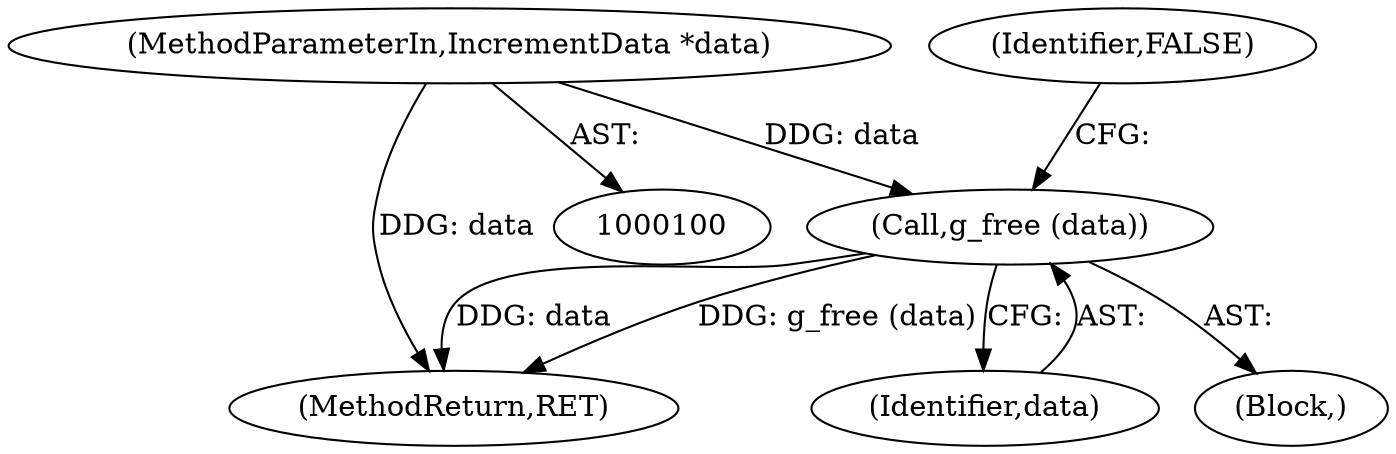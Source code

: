digraph "1_dbus_9a6bce9b615abca6068348c1606ba8eaf13d9ae0_0@API" {
"1000116" [label="(Call,g_free (data))"];
"1000101" [label="(MethodParameterIn,IncrementData *data)"];
"1000102" [label="(Block,)"];
"1000119" [label="(Identifier,FALSE)"];
"1000116" [label="(Call,g_free (data))"];
"1000120" [label="(MethodReturn,RET)"];
"1000117" [label="(Identifier,data)"];
"1000101" [label="(MethodParameterIn,IncrementData *data)"];
"1000116" -> "1000102"  [label="AST: "];
"1000116" -> "1000117"  [label="CFG: "];
"1000117" -> "1000116"  [label="AST: "];
"1000119" -> "1000116"  [label="CFG: "];
"1000116" -> "1000120"  [label="DDG: data"];
"1000116" -> "1000120"  [label="DDG: g_free (data)"];
"1000101" -> "1000116"  [label="DDG: data"];
"1000101" -> "1000100"  [label="AST: "];
"1000101" -> "1000120"  [label="DDG: data"];
}
